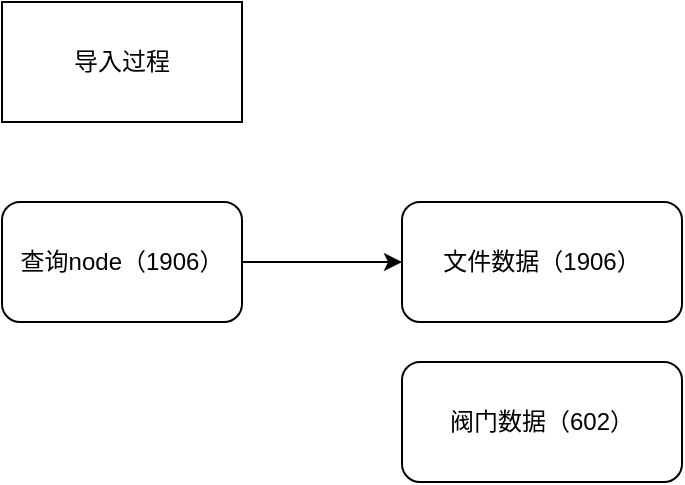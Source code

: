 <mxfile version="20.8.0" type="github">
  <diagram id="M9i9wwSmRlSEatbyu5ge" name="Page-1">
    <mxGraphModel dx="1434" dy="756" grid="1" gridSize="10" guides="1" tooltips="1" connect="1" arrows="1" fold="1" page="1" pageScale="1" pageWidth="850" pageHeight="1100" math="0" shadow="0">
      <root>
        <mxCell id="0" />
        <mxCell id="1" parent="0" />
        <mxCell id="ubJQ3kdG4rIF2yVWHW1Y-1" value="导入过程" style="rounded=0;whiteSpace=wrap;html=1;" vertex="1" parent="1">
          <mxGeometry x="10" y="10" width="120" height="60" as="geometry" />
        </mxCell>
        <mxCell id="ubJQ3kdG4rIF2yVWHW1Y-5" value="" style="edgeStyle=orthogonalEdgeStyle;rounded=0;orthogonalLoop=1;jettySize=auto;html=1;" edge="1" parent="1" source="ubJQ3kdG4rIF2yVWHW1Y-2" target="ubJQ3kdG4rIF2yVWHW1Y-4">
          <mxGeometry relative="1" as="geometry" />
        </mxCell>
        <mxCell id="ubJQ3kdG4rIF2yVWHW1Y-2" value="查询node（1906）" style="rounded=1;whiteSpace=wrap;html=1;" vertex="1" parent="1">
          <mxGeometry x="10" y="110" width="120" height="60" as="geometry" />
        </mxCell>
        <mxCell id="ubJQ3kdG4rIF2yVWHW1Y-4" value="文件数据（1906）" style="whiteSpace=wrap;html=1;rounded=1;" vertex="1" parent="1">
          <mxGeometry x="210" y="110" width="140" height="60" as="geometry" />
        </mxCell>
        <mxCell id="ubJQ3kdG4rIF2yVWHW1Y-6" value="阀门数据（602）" style="whiteSpace=wrap;html=1;rounded=1;" vertex="1" parent="1">
          <mxGeometry x="210" y="190" width="140" height="60" as="geometry" />
        </mxCell>
      </root>
    </mxGraphModel>
  </diagram>
</mxfile>
